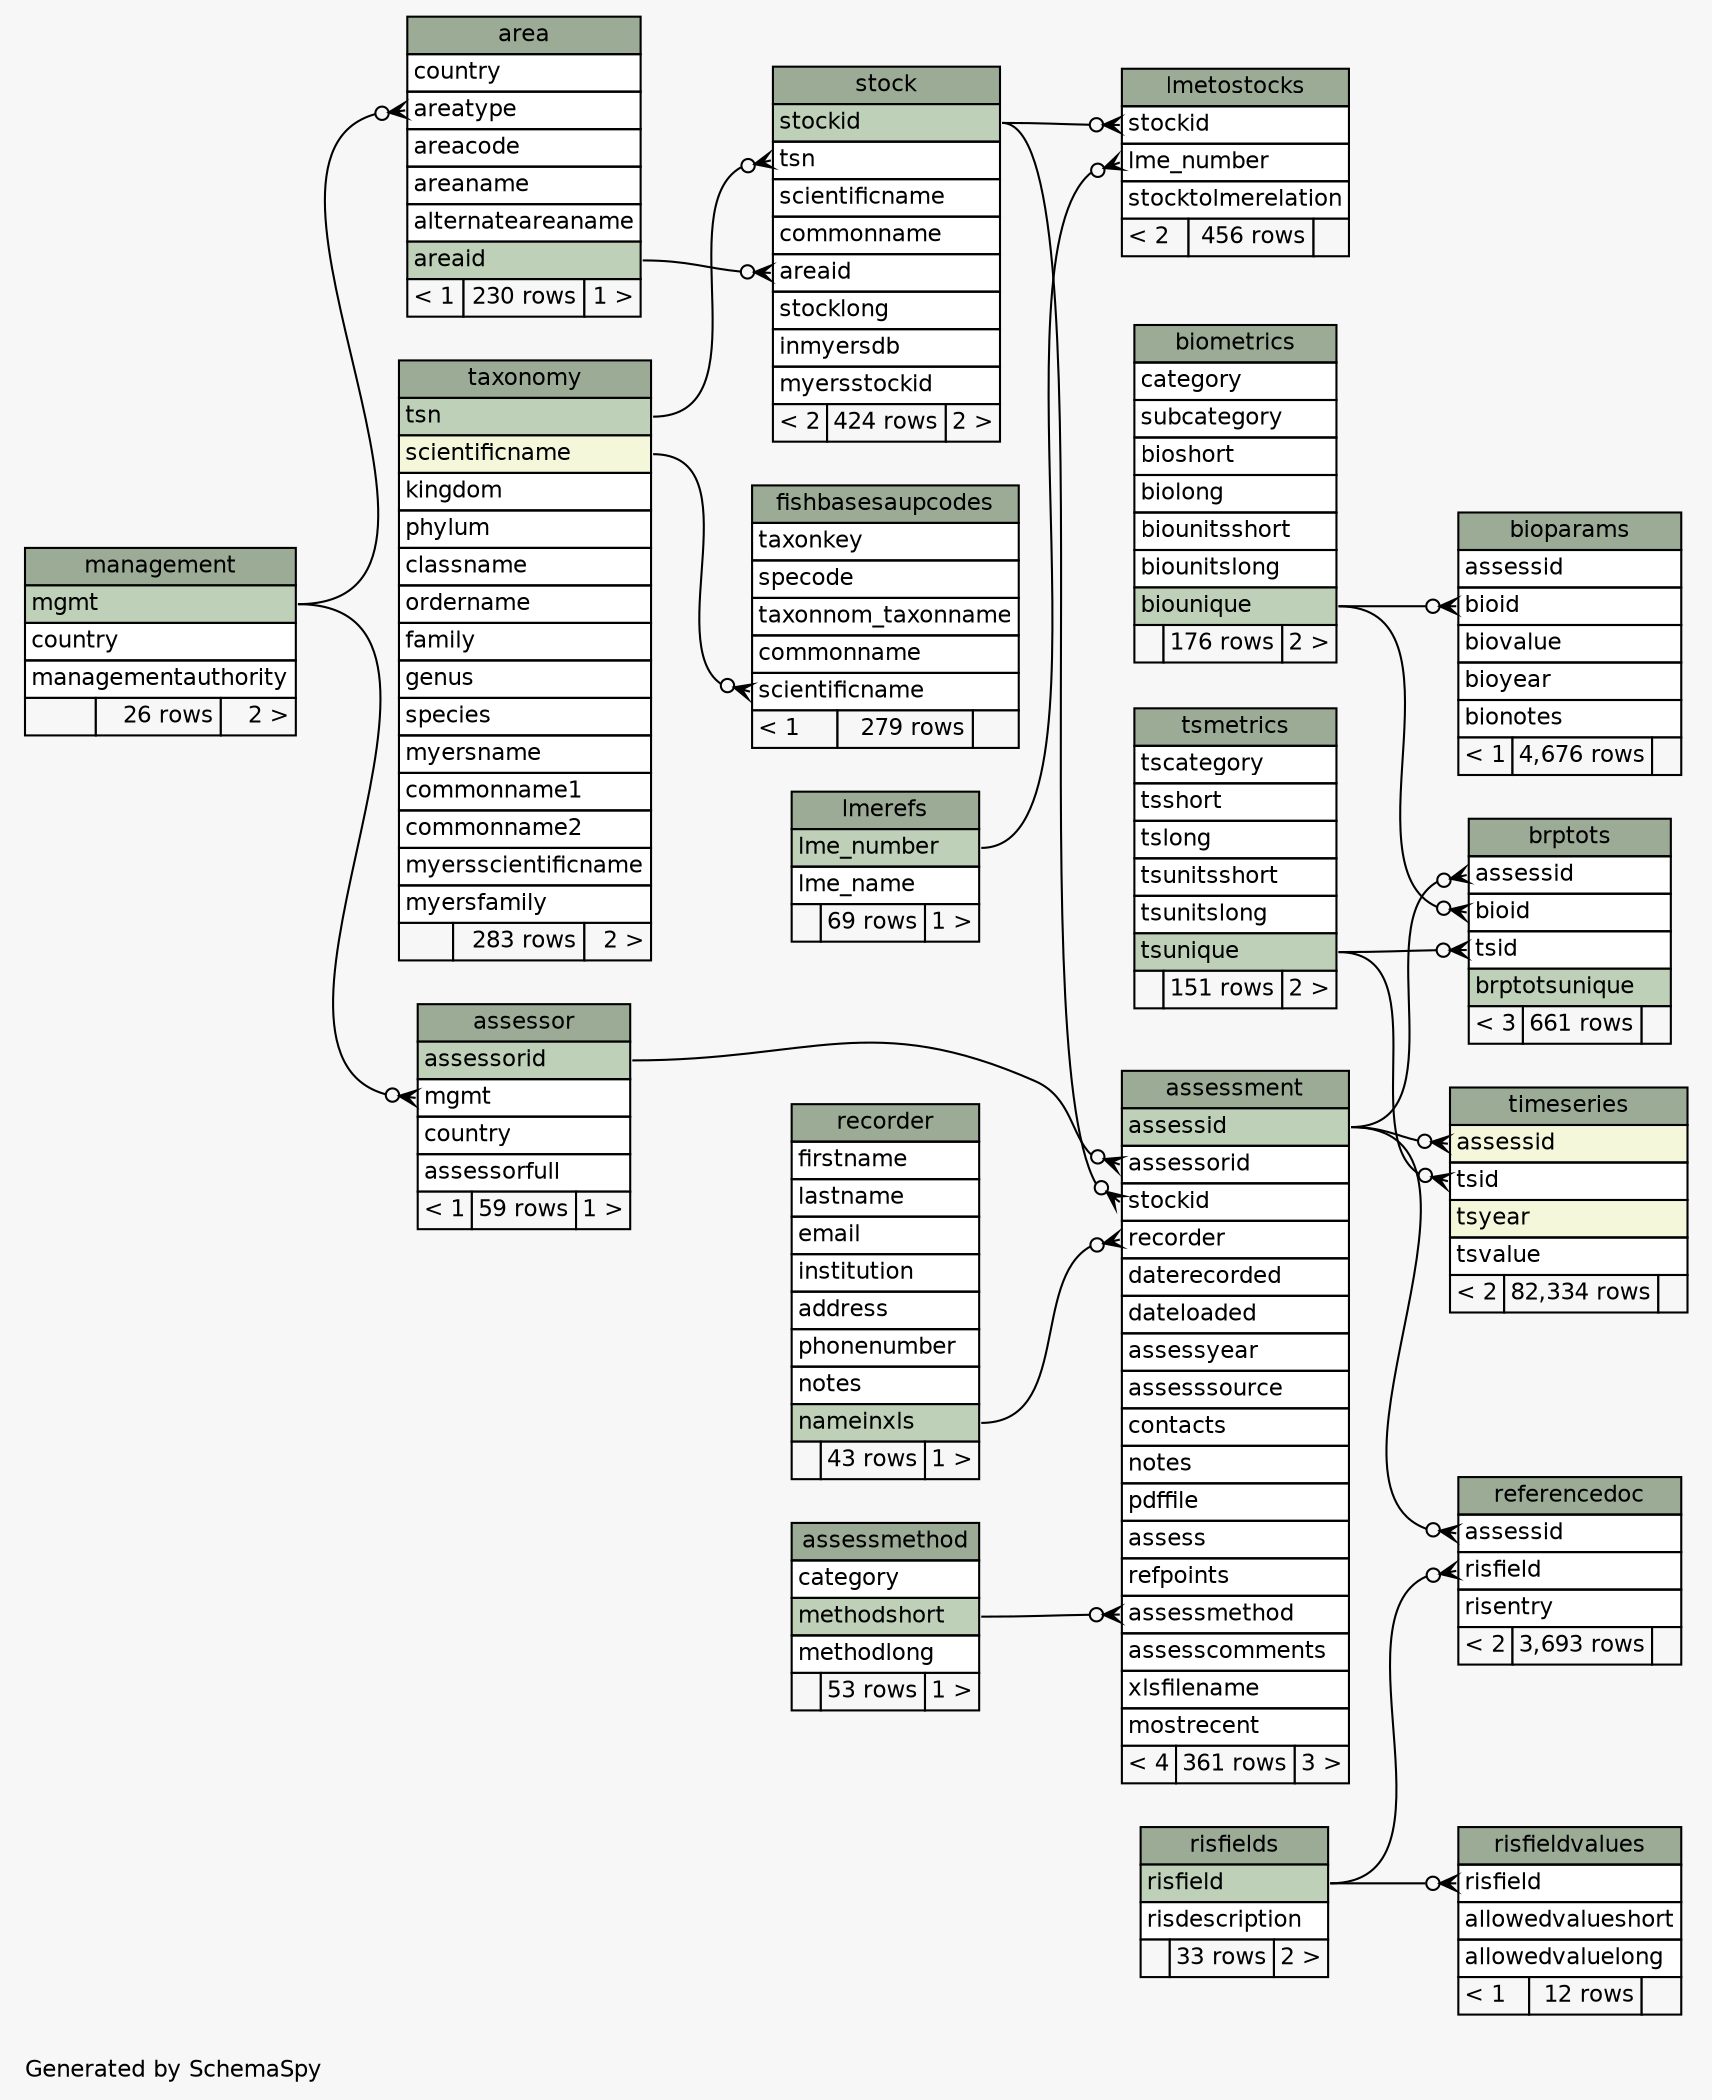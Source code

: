// dot 2.28.0 on Mac OS X 10.6.8
// SchemaSpy rev 590
digraph "largeRelationshipsDiagram" {
  graph [
    rankdir="RL"
    bgcolor="#f7f7f7"
    label="\nGenerated by SchemaSpy"
    labeljust="l"
    nodesep="0.18"
    ranksep="0.46"
    fontname="Helvetica"
    fontsize="11"
  ];
  node [
    fontname="Helvetica"
    fontsize="11"
    shape="plaintext"
  ];
  edge [
    arrowsize="0.8"
  ];
  "area" [
    label=<
    <TABLE BORDER="0" CELLBORDER="1" CELLSPACING="0" BGCOLOR="#ffffff">
      <TR><TD COLSPAN="3" BGCOLOR="#9bab96" ALIGN="CENTER">area</TD></TR>
      <TR><TD PORT="country" COLSPAN="3" ALIGN="LEFT">country</TD></TR>
      <TR><TD PORT="areatype" COLSPAN="3" ALIGN="LEFT">areatype</TD></TR>
      <TR><TD PORT="areacode" COLSPAN="3" ALIGN="LEFT">areacode</TD></TR>
      <TR><TD PORT="areaname" COLSPAN="3" ALIGN="LEFT">areaname</TD></TR>
      <TR><TD PORT="alternateareaname" COLSPAN="3" ALIGN="LEFT">alternateareaname</TD></TR>
      <TR><TD PORT="areaid" COLSPAN="3" BGCOLOR="#bed1b8" ALIGN="LEFT">areaid</TD></TR>
      <TR><TD ALIGN="LEFT" BGCOLOR="#f7f7f7">&lt; 1</TD><TD ALIGN="RIGHT" BGCOLOR="#f7f7f7">230 rows</TD><TD ALIGN="RIGHT" BGCOLOR="#f7f7f7">1 &gt;</TD></TR>
    </TABLE>>
    URL="tables/area.html"
    tooltip="area"
  ];
  "assessment" [
    label=<
    <TABLE BORDER="0" CELLBORDER="1" CELLSPACING="0" BGCOLOR="#ffffff">
      <TR><TD COLSPAN="3" BGCOLOR="#9bab96" ALIGN="CENTER">assessment</TD></TR>
      <TR><TD PORT="assessid" COLSPAN="3" BGCOLOR="#bed1b8" ALIGN="LEFT">assessid</TD></TR>
      <TR><TD PORT="assessorid" COLSPAN="3" ALIGN="LEFT">assessorid</TD></TR>
      <TR><TD PORT="stockid" COLSPAN="3" ALIGN="LEFT">stockid</TD></TR>
      <TR><TD PORT="recorder" COLSPAN="3" ALIGN="LEFT">recorder</TD></TR>
      <TR><TD PORT="daterecorded" COLSPAN="3" ALIGN="LEFT">daterecorded</TD></TR>
      <TR><TD PORT="dateloaded" COLSPAN="3" ALIGN="LEFT">dateloaded</TD></TR>
      <TR><TD PORT="assessyear" COLSPAN="3" ALIGN="LEFT">assessyear</TD></TR>
      <TR><TD PORT="assesssource" COLSPAN="3" ALIGN="LEFT">assesssource</TD></TR>
      <TR><TD PORT="contacts" COLSPAN="3" ALIGN="LEFT">contacts</TD></TR>
      <TR><TD PORT="notes" COLSPAN="3" ALIGN="LEFT">notes</TD></TR>
      <TR><TD PORT="pdffile" COLSPAN="3" ALIGN="LEFT">pdffile</TD></TR>
      <TR><TD PORT="assess" COLSPAN="3" ALIGN="LEFT">assess</TD></TR>
      <TR><TD PORT="refpoints" COLSPAN="3" ALIGN="LEFT">refpoints</TD></TR>
      <TR><TD PORT="assessmethod" COLSPAN="3" ALIGN="LEFT">assessmethod</TD></TR>
      <TR><TD PORT="assesscomments" COLSPAN="3" ALIGN="LEFT">assesscomments</TD></TR>
      <TR><TD PORT="xlsfilename" COLSPAN="3" ALIGN="LEFT">xlsfilename</TD></TR>
      <TR><TD PORT="mostrecent" COLSPAN="3" ALIGN="LEFT">mostrecent</TD></TR>
      <TR><TD ALIGN="LEFT" BGCOLOR="#f7f7f7">&lt; 4</TD><TD ALIGN="RIGHT" BGCOLOR="#f7f7f7">361 rows</TD><TD ALIGN="RIGHT" BGCOLOR="#f7f7f7">3 &gt;</TD></TR>
    </TABLE>>
    URL="tables/assessment.html"
    tooltip="assessment"
  ];
  "assessmethod" [
    label=<
    <TABLE BORDER="0" CELLBORDER="1" CELLSPACING="0" BGCOLOR="#ffffff">
      <TR><TD COLSPAN="3" BGCOLOR="#9bab96" ALIGN="CENTER">assessmethod</TD></TR>
      <TR><TD PORT="category" COLSPAN="3" ALIGN="LEFT">category</TD></TR>
      <TR><TD PORT="methodshort" COLSPAN="3" BGCOLOR="#bed1b8" ALIGN="LEFT">methodshort</TD></TR>
      <TR><TD PORT="methodlong" COLSPAN="3" ALIGN="LEFT">methodlong</TD></TR>
      <TR><TD ALIGN="LEFT" BGCOLOR="#f7f7f7">  </TD><TD ALIGN="RIGHT" BGCOLOR="#f7f7f7">53 rows</TD><TD ALIGN="RIGHT" BGCOLOR="#f7f7f7">1 &gt;</TD></TR>
    </TABLE>>
    URL="tables/assessmethod.html"
    tooltip="assessmethod"
  ];
  "assessor" [
    label=<
    <TABLE BORDER="0" CELLBORDER="1" CELLSPACING="0" BGCOLOR="#ffffff">
      <TR><TD COLSPAN="3" BGCOLOR="#9bab96" ALIGN="CENTER">assessor</TD></TR>
      <TR><TD PORT="assessorid" COLSPAN="3" BGCOLOR="#bed1b8" ALIGN="LEFT">assessorid</TD></TR>
      <TR><TD PORT="mgmt" COLSPAN="3" ALIGN="LEFT">mgmt</TD></TR>
      <TR><TD PORT="country" COLSPAN="3" ALIGN="LEFT">country</TD></TR>
      <TR><TD PORT="assessorfull" COLSPAN="3" ALIGN="LEFT">assessorfull</TD></TR>
      <TR><TD ALIGN="LEFT" BGCOLOR="#f7f7f7">&lt; 1</TD><TD ALIGN="RIGHT" BGCOLOR="#f7f7f7">59 rows</TD><TD ALIGN="RIGHT" BGCOLOR="#f7f7f7">1 &gt;</TD></TR>
    </TABLE>>
    URL="tables/assessor.html"
    tooltip="assessor"
  ];
  "biometrics" [
    label=<
    <TABLE BORDER="0" CELLBORDER="1" CELLSPACING="0" BGCOLOR="#ffffff">
      <TR><TD COLSPAN="3" BGCOLOR="#9bab96" ALIGN="CENTER">biometrics</TD></TR>
      <TR><TD PORT="category" COLSPAN="3" ALIGN="LEFT">category</TD></TR>
      <TR><TD PORT="subcategory" COLSPAN="3" ALIGN="LEFT">subcategory</TD></TR>
      <TR><TD PORT="bioshort" COLSPAN="3" ALIGN="LEFT">bioshort</TD></TR>
      <TR><TD PORT="biolong" COLSPAN="3" ALIGN="LEFT">biolong</TD></TR>
      <TR><TD PORT="biounitsshort" COLSPAN="3" ALIGN="LEFT">biounitsshort</TD></TR>
      <TR><TD PORT="biounitslong" COLSPAN="3" ALIGN="LEFT">biounitslong</TD></TR>
      <TR><TD PORT="biounique" COLSPAN="3" BGCOLOR="#bed1b8" ALIGN="LEFT">biounique</TD></TR>
      <TR><TD ALIGN="LEFT" BGCOLOR="#f7f7f7">  </TD><TD ALIGN="RIGHT" BGCOLOR="#f7f7f7">176 rows</TD><TD ALIGN="RIGHT" BGCOLOR="#f7f7f7">2 &gt;</TD></TR>
    </TABLE>>
    URL="tables/biometrics.html"
    tooltip="biometrics"
  ];
  "bioparams" [
    label=<
    <TABLE BORDER="0" CELLBORDER="1" CELLSPACING="0" BGCOLOR="#ffffff">
      <TR><TD COLSPAN="3" BGCOLOR="#9bab96" ALIGN="CENTER">bioparams</TD></TR>
      <TR><TD PORT="assessid" COLSPAN="3" ALIGN="LEFT">assessid</TD></TR>
      <TR><TD PORT="bioid" COLSPAN="3" ALIGN="LEFT">bioid</TD></TR>
      <TR><TD PORT="biovalue" COLSPAN="3" ALIGN="LEFT">biovalue</TD></TR>
      <TR><TD PORT="bioyear" COLSPAN="3" ALIGN="LEFT">bioyear</TD></TR>
      <TR><TD PORT="bionotes" COLSPAN="3" ALIGN="LEFT">bionotes</TD></TR>
      <TR><TD ALIGN="LEFT" BGCOLOR="#f7f7f7">&lt; 1</TD><TD ALIGN="RIGHT" BGCOLOR="#f7f7f7">4,676 rows</TD><TD ALIGN="RIGHT" BGCOLOR="#f7f7f7">  </TD></TR>
    </TABLE>>
    URL="tables/bioparams.html"
    tooltip="bioparams"
  ];
  "brptots" [
    label=<
    <TABLE BORDER="0" CELLBORDER="1" CELLSPACING="0" BGCOLOR="#ffffff">
      <TR><TD COLSPAN="3" BGCOLOR="#9bab96" ALIGN="CENTER">brptots</TD></TR>
      <TR><TD PORT="assessid" COLSPAN="3" ALIGN="LEFT">assessid</TD></TR>
      <TR><TD PORT="bioid" COLSPAN="3" ALIGN="LEFT">bioid</TD></TR>
      <TR><TD PORT="tsid" COLSPAN="3" ALIGN="LEFT">tsid</TD></TR>
      <TR><TD PORT="brptotsunique" COLSPAN="3" BGCOLOR="#bed1b8" ALIGN="LEFT">brptotsunique</TD></TR>
      <TR><TD ALIGN="LEFT" BGCOLOR="#f7f7f7">&lt; 3</TD><TD ALIGN="RIGHT" BGCOLOR="#f7f7f7">661 rows</TD><TD ALIGN="RIGHT" BGCOLOR="#f7f7f7">  </TD></TR>
    </TABLE>>
    URL="tables/brptots.html"
    tooltip="brptots"
  ];
  "fishbasesaupcodes" [
    label=<
    <TABLE BORDER="0" CELLBORDER="1" CELLSPACING="0" BGCOLOR="#ffffff">
      <TR><TD COLSPAN="3" BGCOLOR="#9bab96" ALIGN="CENTER">fishbasesaupcodes</TD></TR>
      <TR><TD PORT="taxonkey" COLSPAN="3" ALIGN="LEFT">taxonkey</TD></TR>
      <TR><TD PORT="specode" COLSPAN="3" ALIGN="LEFT">specode</TD></TR>
      <TR><TD PORT="taxonnom_taxonname" COLSPAN="3" ALIGN="LEFT">taxonnom_taxonname</TD></TR>
      <TR><TD PORT="commonname" COLSPAN="3" ALIGN="LEFT">commonname</TD></TR>
      <TR><TD PORT="scientificname" COLSPAN="3" ALIGN="LEFT">scientificname</TD></TR>
      <TR><TD ALIGN="LEFT" BGCOLOR="#f7f7f7">&lt; 1</TD><TD ALIGN="RIGHT" BGCOLOR="#f7f7f7">279 rows</TD><TD ALIGN="RIGHT" BGCOLOR="#f7f7f7">  </TD></TR>
    </TABLE>>
    URL="tables/fishbasesaupcodes.html"
    tooltip="fishbasesaupcodes"
  ];
  "lmerefs" [
    label=<
    <TABLE BORDER="0" CELLBORDER="1" CELLSPACING="0" BGCOLOR="#ffffff">
      <TR><TD COLSPAN="3" BGCOLOR="#9bab96" ALIGN="CENTER">lmerefs</TD></TR>
      <TR><TD PORT="lme_number" COLSPAN="3" BGCOLOR="#bed1b8" ALIGN="LEFT">lme_number</TD></TR>
      <TR><TD PORT="lme_name" COLSPAN="3" ALIGN="LEFT">lme_name</TD></TR>
      <TR><TD ALIGN="LEFT" BGCOLOR="#f7f7f7">  </TD><TD ALIGN="RIGHT" BGCOLOR="#f7f7f7">69 rows</TD><TD ALIGN="RIGHT" BGCOLOR="#f7f7f7">1 &gt;</TD></TR>
    </TABLE>>
    URL="tables/lmerefs.html"
    tooltip="lmerefs"
  ];
  "lmetostocks" [
    label=<
    <TABLE BORDER="0" CELLBORDER="1" CELLSPACING="0" BGCOLOR="#ffffff">
      <TR><TD COLSPAN="3" BGCOLOR="#9bab96" ALIGN="CENTER">lmetostocks</TD></TR>
      <TR><TD PORT="stockid" COLSPAN="3" ALIGN="LEFT">stockid</TD></TR>
      <TR><TD PORT="lme_number" COLSPAN="3" ALIGN="LEFT">lme_number</TD></TR>
      <TR><TD PORT="stocktolmerelation" COLSPAN="3" ALIGN="LEFT">stocktolmerelation</TD></TR>
      <TR><TD ALIGN="LEFT" BGCOLOR="#f7f7f7">&lt; 2</TD><TD ALIGN="RIGHT" BGCOLOR="#f7f7f7">456 rows</TD><TD ALIGN="RIGHT" BGCOLOR="#f7f7f7">  </TD></TR>
    </TABLE>>
    URL="tables/lmetostocks.html"
    tooltip="lmetostocks"
  ];
  "management" [
    label=<
    <TABLE BORDER="0" CELLBORDER="1" CELLSPACING="0" BGCOLOR="#ffffff">
      <TR><TD COLSPAN="3" BGCOLOR="#9bab96" ALIGN="CENTER">management</TD></TR>
      <TR><TD PORT="mgmt" COLSPAN="3" BGCOLOR="#bed1b8" ALIGN="LEFT">mgmt</TD></TR>
      <TR><TD PORT="country" COLSPAN="3" ALIGN="LEFT">country</TD></TR>
      <TR><TD PORT="managementauthority" COLSPAN="3" ALIGN="LEFT">managementauthority</TD></TR>
      <TR><TD ALIGN="LEFT" BGCOLOR="#f7f7f7">  </TD><TD ALIGN="RIGHT" BGCOLOR="#f7f7f7">26 rows</TD><TD ALIGN="RIGHT" BGCOLOR="#f7f7f7">2 &gt;</TD></TR>
    </TABLE>>
    URL="tables/management.html"
    tooltip="management"
  ];
  "recorder" [
    label=<
    <TABLE BORDER="0" CELLBORDER="1" CELLSPACING="0" BGCOLOR="#ffffff">
      <TR><TD COLSPAN="3" BGCOLOR="#9bab96" ALIGN="CENTER">recorder</TD></TR>
      <TR><TD PORT="firstname" COLSPAN="3" ALIGN="LEFT">firstname</TD></TR>
      <TR><TD PORT="lastname" COLSPAN="3" ALIGN="LEFT">lastname</TD></TR>
      <TR><TD PORT="email" COLSPAN="3" ALIGN="LEFT">email</TD></TR>
      <TR><TD PORT="institution" COLSPAN="3" ALIGN="LEFT">institution</TD></TR>
      <TR><TD PORT="address" COLSPAN="3" ALIGN="LEFT">address</TD></TR>
      <TR><TD PORT="phonenumber" COLSPAN="3" ALIGN="LEFT">phonenumber</TD></TR>
      <TR><TD PORT="notes" COLSPAN="3" ALIGN="LEFT">notes</TD></TR>
      <TR><TD PORT="nameinxls" COLSPAN="3" BGCOLOR="#bed1b8" ALIGN="LEFT">nameinxls</TD></TR>
      <TR><TD ALIGN="LEFT" BGCOLOR="#f7f7f7">  </TD><TD ALIGN="RIGHT" BGCOLOR="#f7f7f7">43 rows</TD><TD ALIGN="RIGHT" BGCOLOR="#f7f7f7">1 &gt;</TD></TR>
    </TABLE>>
    URL="tables/recorder.html"
    tooltip="recorder"
  ];
  "referencedoc" [
    label=<
    <TABLE BORDER="0" CELLBORDER="1" CELLSPACING="0" BGCOLOR="#ffffff">
      <TR><TD COLSPAN="3" BGCOLOR="#9bab96" ALIGN="CENTER">referencedoc</TD></TR>
      <TR><TD PORT="assessid" COLSPAN="3" ALIGN="LEFT">assessid</TD></TR>
      <TR><TD PORT="risfield" COLSPAN="3" ALIGN="LEFT">risfield</TD></TR>
      <TR><TD PORT="risentry" COLSPAN="3" ALIGN="LEFT">risentry</TD></TR>
      <TR><TD ALIGN="LEFT" BGCOLOR="#f7f7f7">&lt; 2</TD><TD ALIGN="RIGHT" BGCOLOR="#f7f7f7">3,693 rows</TD><TD ALIGN="RIGHT" BGCOLOR="#f7f7f7">  </TD></TR>
    </TABLE>>
    URL="tables/referencedoc.html"
    tooltip="referencedoc"
  ];
  "risfields" [
    label=<
    <TABLE BORDER="0" CELLBORDER="1" CELLSPACING="0" BGCOLOR="#ffffff">
      <TR><TD COLSPAN="3" BGCOLOR="#9bab96" ALIGN="CENTER">risfields</TD></TR>
      <TR><TD PORT="risfield" COLSPAN="3" BGCOLOR="#bed1b8" ALIGN="LEFT">risfield</TD></TR>
      <TR><TD PORT="risdescription" COLSPAN="3" ALIGN="LEFT">risdescription</TD></TR>
      <TR><TD ALIGN="LEFT" BGCOLOR="#f7f7f7">  </TD><TD ALIGN="RIGHT" BGCOLOR="#f7f7f7">33 rows</TD><TD ALIGN="RIGHT" BGCOLOR="#f7f7f7">2 &gt;</TD></TR>
    </TABLE>>
    URL="tables/risfields.html"
    tooltip="risfields"
  ];
  "risfieldvalues" [
    label=<
    <TABLE BORDER="0" CELLBORDER="1" CELLSPACING="0" BGCOLOR="#ffffff">
      <TR><TD COLSPAN="3" BGCOLOR="#9bab96" ALIGN="CENTER">risfieldvalues</TD></TR>
      <TR><TD PORT="risfield" COLSPAN="3" ALIGN="LEFT">risfield</TD></TR>
      <TR><TD PORT="allowedvalueshort" COLSPAN="3" ALIGN="LEFT">allowedvalueshort</TD></TR>
      <TR><TD PORT="allowedvaluelong" COLSPAN="3" ALIGN="LEFT">allowedvaluelong</TD></TR>
      <TR><TD ALIGN="LEFT" BGCOLOR="#f7f7f7">&lt; 1</TD><TD ALIGN="RIGHT" BGCOLOR="#f7f7f7">12 rows</TD><TD ALIGN="RIGHT" BGCOLOR="#f7f7f7">  </TD></TR>
    </TABLE>>
    URL="tables/risfieldvalues.html"
    tooltip="risfieldvalues"
  ];
  "stock" [
    label=<
    <TABLE BORDER="0" CELLBORDER="1" CELLSPACING="0" BGCOLOR="#ffffff">
      <TR><TD COLSPAN="3" BGCOLOR="#9bab96" ALIGN="CENTER">stock</TD></TR>
      <TR><TD PORT="stockid" COLSPAN="3" BGCOLOR="#bed1b8" ALIGN="LEFT">stockid</TD></TR>
      <TR><TD PORT="tsn" COLSPAN="3" ALIGN="LEFT">tsn</TD></TR>
      <TR><TD PORT="scientificname" COLSPAN="3" ALIGN="LEFT">scientificname</TD></TR>
      <TR><TD PORT="commonname" COLSPAN="3" ALIGN="LEFT">commonname</TD></TR>
      <TR><TD PORT="areaid" COLSPAN="3" ALIGN="LEFT">areaid</TD></TR>
      <TR><TD PORT="stocklong" COLSPAN="3" ALIGN="LEFT">stocklong</TD></TR>
      <TR><TD PORT="inmyersdb" COLSPAN="3" ALIGN="LEFT">inmyersdb</TD></TR>
      <TR><TD PORT="myersstockid" COLSPAN="3" ALIGN="LEFT">myersstockid</TD></TR>
      <TR><TD ALIGN="LEFT" BGCOLOR="#f7f7f7">&lt; 2</TD><TD ALIGN="RIGHT" BGCOLOR="#f7f7f7">424 rows</TD><TD ALIGN="RIGHT" BGCOLOR="#f7f7f7">2 &gt;</TD></TR>
    </TABLE>>
    URL="tables/stock.html"
    tooltip="stock"
  ];
  "taxonomy" [
    label=<
    <TABLE BORDER="0" CELLBORDER="1" CELLSPACING="0" BGCOLOR="#ffffff">
      <TR><TD COLSPAN="3" BGCOLOR="#9bab96" ALIGN="CENTER">taxonomy</TD></TR>
      <TR><TD PORT="tsn" COLSPAN="3" BGCOLOR="#bed1b8" ALIGN="LEFT">tsn</TD></TR>
      <TR><TD PORT="scientificname" COLSPAN="3" BGCOLOR="#f4f7da" ALIGN="LEFT">scientificname</TD></TR>
      <TR><TD PORT="kingdom" COLSPAN="3" ALIGN="LEFT">kingdom</TD></TR>
      <TR><TD PORT="phylum" COLSPAN="3" ALIGN="LEFT">phylum</TD></TR>
      <TR><TD PORT="classname" COLSPAN="3" ALIGN="LEFT">classname</TD></TR>
      <TR><TD PORT="ordername" COLSPAN="3" ALIGN="LEFT">ordername</TD></TR>
      <TR><TD PORT="family" COLSPAN="3" ALIGN="LEFT">family</TD></TR>
      <TR><TD PORT="genus" COLSPAN="3" ALIGN="LEFT">genus</TD></TR>
      <TR><TD PORT="species" COLSPAN="3" ALIGN="LEFT">species</TD></TR>
      <TR><TD PORT="myersname" COLSPAN="3" ALIGN="LEFT">myersname</TD></TR>
      <TR><TD PORT="commonname1" COLSPAN="3" ALIGN="LEFT">commonname1</TD></TR>
      <TR><TD PORT="commonname2" COLSPAN="3" ALIGN="LEFT">commonname2</TD></TR>
      <TR><TD PORT="myersscientificname" COLSPAN="3" ALIGN="LEFT">myersscientificname</TD></TR>
      <TR><TD PORT="myersfamily" COLSPAN="3" ALIGN="LEFT">myersfamily</TD></TR>
      <TR><TD ALIGN="LEFT" BGCOLOR="#f7f7f7">  </TD><TD ALIGN="RIGHT" BGCOLOR="#f7f7f7">283 rows</TD><TD ALIGN="RIGHT" BGCOLOR="#f7f7f7">2 &gt;</TD></TR>
    </TABLE>>
    URL="tables/taxonomy.html"
    tooltip="taxonomy"
  ];
  "timeseries" [
    label=<
    <TABLE BORDER="0" CELLBORDER="1" CELLSPACING="0" BGCOLOR="#ffffff">
      <TR><TD COLSPAN="3" BGCOLOR="#9bab96" ALIGN="CENTER">timeseries</TD></TR>
      <TR><TD PORT="assessid" COLSPAN="3" BGCOLOR="#f4f7da" ALIGN="LEFT">assessid</TD></TR>
      <TR><TD PORT="tsid" COLSPAN="3" ALIGN="LEFT">tsid</TD></TR>
      <TR><TD PORT="tsyear" COLSPAN="3" BGCOLOR="#f4f7da" ALIGN="LEFT">tsyear</TD></TR>
      <TR><TD PORT="tsvalue" COLSPAN="3" ALIGN="LEFT">tsvalue</TD></TR>
      <TR><TD ALIGN="LEFT" BGCOLOR="#f7f7f7">&lt; 2</TD><TD ALIGN="RIGHT" BGCOLOR="#f7f7f7">82,334 rows</TD><TD ALIGN="RIGHT" BGCOLOR="#f7f7f7">  </TD></TR>
    </TABLE>>
    URL="tables/timeseries.html"
    tooltip="timeseries"
  ];
  "tsmetrics" [
    label=<
    <TABLE BORDER="0" CELLBORDER="1" CELLSPACING="0" BGCOLOR="#ffffff">
      <TR><TD COLSPAN="3" BGCOLOR="#9bab96" ALIGN="CENTER">tsmetrics</TD></TR>
      <TR><TD PORT="tscategory" COLSPAN="3" ALIGN="LEFT">tscategory</TD></TR>
      <TR><TD PORT="tsshort" COLSPAN="3" ALIGN="LEFT">tsshort</TD></TR>
      <TR><TD PORT="tslong" COLSPAN="3" ALIGN="LEFT">tslong</TD></TR>
      <TR><TD PORT="tsunitsshort" COLSPAN="3" ALIGN="LEFT">tsunitsshort</TD></TR>
      <TR><TD PORT="tsunitslong" COLSPAN="3" ALIGN="LEFT">tsunitslong</TD></TR>
      <TR><TD PORT="tsunique" COLSPAN="3" BGCOLOR="#bed1b8" ALIGN="LEFT">tsunique</TD></TR>
      <TR><TD ALIGN="LEFT" BGCOLOR="#f7f7f7">  </TD><TD ALIGN="RIGHT" BGCOLOR="#f7f7f7">151 rows</TD><TD ALIGN="RIGHT" BGCOLOR="#f7f7f7">2 &gt;</TD></TR>
    </TABLE>>
    URL="tables/tsmetrics.html"
    tooltip="tsmetrics"
  ];
  "area":"areatype":w -> "management":"mgmt":e [arrowhead=none dir=back arrowtail=crowodot];
  "assessment":"assessmethod":w -> "assessmethod":"methodshort":e [arrowhead=none dir=back arrowtail=crowodot];
  "assessment":"assessorid":w -> "assessor":"assessorid":e [arrowhead=none dir=back arrowtail=crowodot];
  "assessment":"recorder":w -> "recorder":"nameinxls":e [arrowhead=none dir=back arrowtail=crowodot];
  "assessment":"stockid":w -> "stock":"stockid":e [arrowhead=none dir=back arrowtail=crowodot];
  "assessor":"mgmt":w -> "management":"mgmt":e [arrowhead=none dir=back arrowtail=crowodot];
  "bioparams":"bioid":w -> "biometrics":"biounique":e [arrowhead=none dir=back arrowtail=crowodot];
  "brptots":"assessid":w -> "assessment":"assessid":e [arrowhead=none dir=back arrowtail=crowodot];
  "brptots":"bioid":w -> "biometrics":"biounique":e [arrowhead=none dir=back arrowtail=crowodot];
  "brptots":"tsid":w -> "tsmetrics":"tsunique":e [arrowhead=none dir=back arrowtail=crowodot];
  "fishbasesaupcodes":"scientificname":w -> "taxonomy":"scientificname":e [arrowhead=none dir=back arrowtail=crowodot];
  "lmetostocks":"lme_number":w -> "lmerefs":"lme_number":e [arrowhead=none dir=back arrowtail=crowodot];
  "lmetostocks":"stockid":w -> "stock":"stockid":e [arrowhead=none dir=back arrowtail=crowodot];
  "referencedoc":"assessid":w -> "assessment":"assessid":e [arrowhead=none dir=back arrowtail=crowodot];
  "referencedoc":"risfield":w -> "risfields":"risfield":e [arrowhead=none dir=back arrowtail=crowodot];
  "risfieldvalues":"risfield":w -> "risfields":"risfield":e [arrowhead=none dir=back arrowtail=crowodot];
  "stock":"areaid":w -> "area":"areaid":e [arrowhead=none dir=back arrowtail=crowodot];
  "stock":"tsn":w -> "taxonomy":"tsn":e [arrowhead=none dir=back arrowtail=crowodot];
  "timeseries":"assessid":w -> "assessment":"assessid":e [arrowhead=none dir=back arrowtail=crowodot];
  "timeseries":"tsid":w -> "tsmetrics":"tsunique":e [arrowhead=none dir=back arrowtail=crowodot];
}
